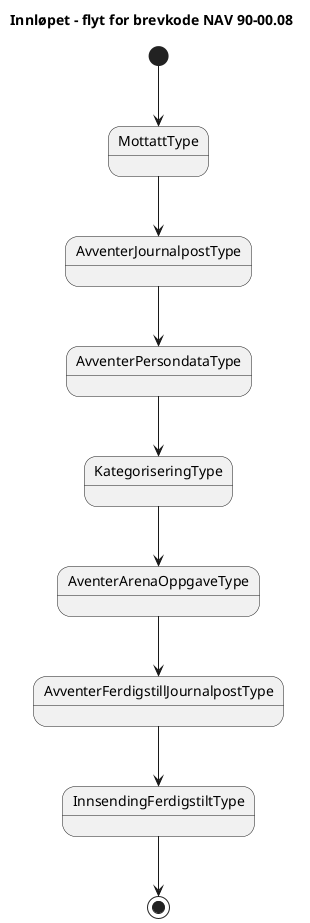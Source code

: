 @startuml
title 
Innløpet – flyt for brevkode NAV 90-00.08
end title           
[*]-->MottattType 
MottattType --> AvventerJournalpostType
AvventerJournalpostType --> AvventerPersondataType
AvventerPersondataType --> KategoriseringType
KategoriseringType --> AventerArenaOppgaveType
AventerArenaOppgaveType --> AvventerFerdigstillJournalpostType
AvventerFerdigstillJournalpostType --> InnsendingFerdigstiltType
InnsendingFerdigstiltType--> [*]
@enduml